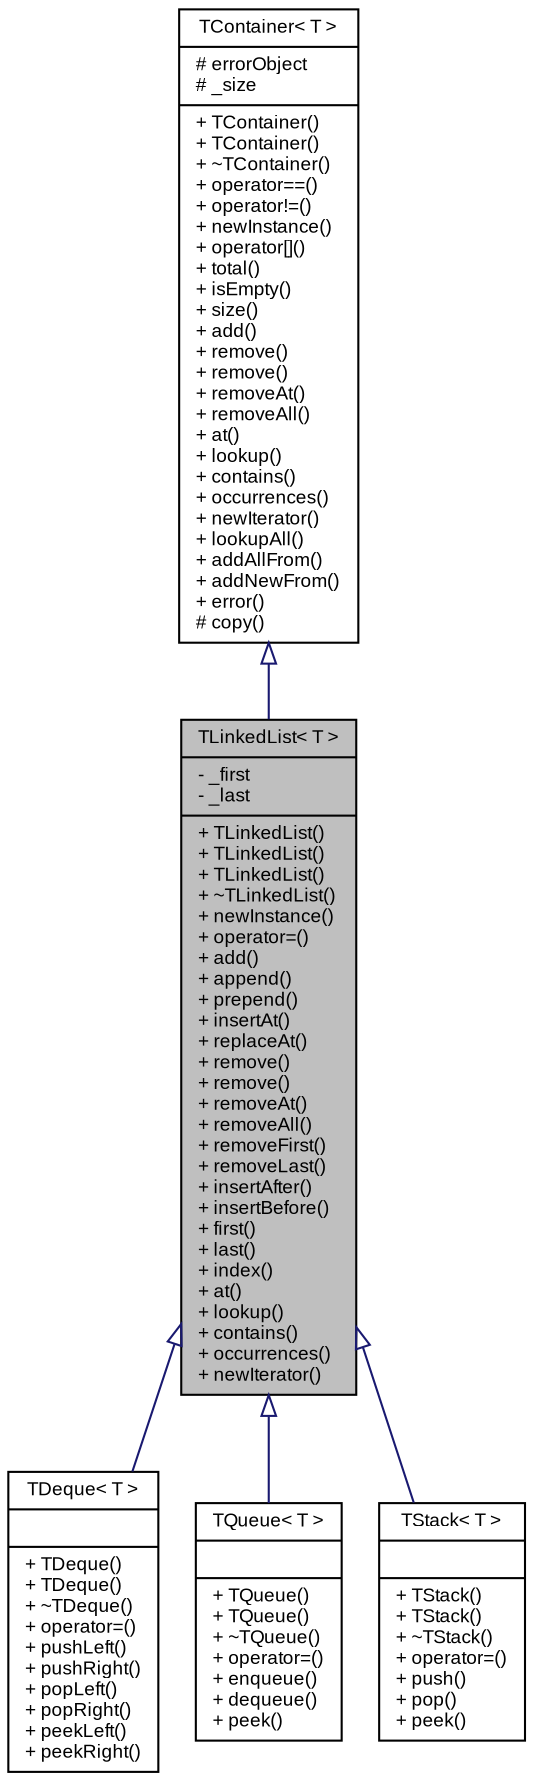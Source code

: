 digraph G
{
  bgcolor="transparent";
  edge [fontname="Arial",fontsize="9",labelfontname="Arial",labelfontsize="9"];
  node [fontname="Arial",fontsize="9",shape=record];
  Node1 [label="{TLinkedList\< T \>\n|- _first\l- _last\l|+ TLinkedList()\l+ TLinkedList()\l+ TLinkedList()\l+ ~TLinkedList()\l+ newInstance()\l+ operator=()\l+ add()\l+ append()\l+ prepend()\l+ insertAt()\l+ replaceAt()\l+ remove()\l+ remove()\l+ removeAt()\l+ removeAll()\l+ removeFirst()\l+ removeLast()\l+ insertAfter()\l+ insertBefore()\l+ first()\l+ last()\l+ index()\l+ at()\l+ lookup()\l+ contains()\l+ occurrences()\l+ newIterator()\l}",height=0.2,width=0.4,color="black", fillcolor="grey75", style="filled" fontcolor="black"];
  Node2 -> Node1 [dir=back,color="midnightblue",fontsize="9",style="solid",arrowtail="empty",fontname="Arial"];
  Node2 [label="{TContainer\< T \>\n|# errorObject\l# _size\l|+ TContainer()\l+ TContainer()\l+ ~TContainer()\l+ operator==()\l+ operator!=()\l+ newInstance()\l+ operator[]()\l+ total()\l+ isEmpty()\l+ size()\l+ add()\l+ remove()\l+ remove()\l+ removeAt()\l+ removeAll()\l+ at()\l+ lookup()\l+ contains()\l+ occurrences()\l+ newIterator()\l+ lookupAll()\l+ addAllFrom()\l+ addNewFrom()\l+ error()\l# copy()\l}",height=0.2,width=0.4,color="black",URL="$classSteinberg_1_1TContainer.html",tooltip="Template container base class (abstract)."];
  Node1 -> Node3 [dir=back,color="midnightblue",fontsize="9",style="solid",arrowtail="empty",fontname="Arial"];
  Node3 [label="{TDeque\< T \>\n||+ TDeque()\l+ TDeque()\l+ ~TDeque()\l+ operator=()\l+ pushLeft()\l+ pushRight()\l+ popLeft()\l+ popRight()\l+ peekLeft()\l+ peekRight()\l}",height=0.2,width=0.4,color="black",URL="$classSteinberg_1_1TDeque.html",tooltip="TDeque is a double ended queue."];
  Node1 -> Node4 [dir=back,color="midnightblue",fontsize="9",style="solid",arrowtail="empty",fontname="Arial"];
  Node4 [label="{TQueue\< T \>\n||+ TQueue()\l+ TQueue()\l+ ~TQueue()\l+ operator=()\l+ enqueue()\l+ dequeue()\l+ peek()\l}",height=0.2,width=0.4,color="black",URL="$classSteinberg_1_1TQueue.html",tooltip="Queue template."];
  Node1 -> Node5 [dir=back,color="midnightblue",fontsize="9",style="solid",arrowtail="empty",fontname="Arial"];
  Node5 [label="{TStack\< T \>\n||+ TStack()\l+ TStack()\l+ ~TStack()\l+ operator=()\l+ push()\l+ pop()\l+ peek()\l}",height=0.2,width=0.4,color="black",URL="$classSteinberg_1_1TStack.html",tooltip="TStack is a template container based on the LIFO-principle (last in/first out)."];
}
